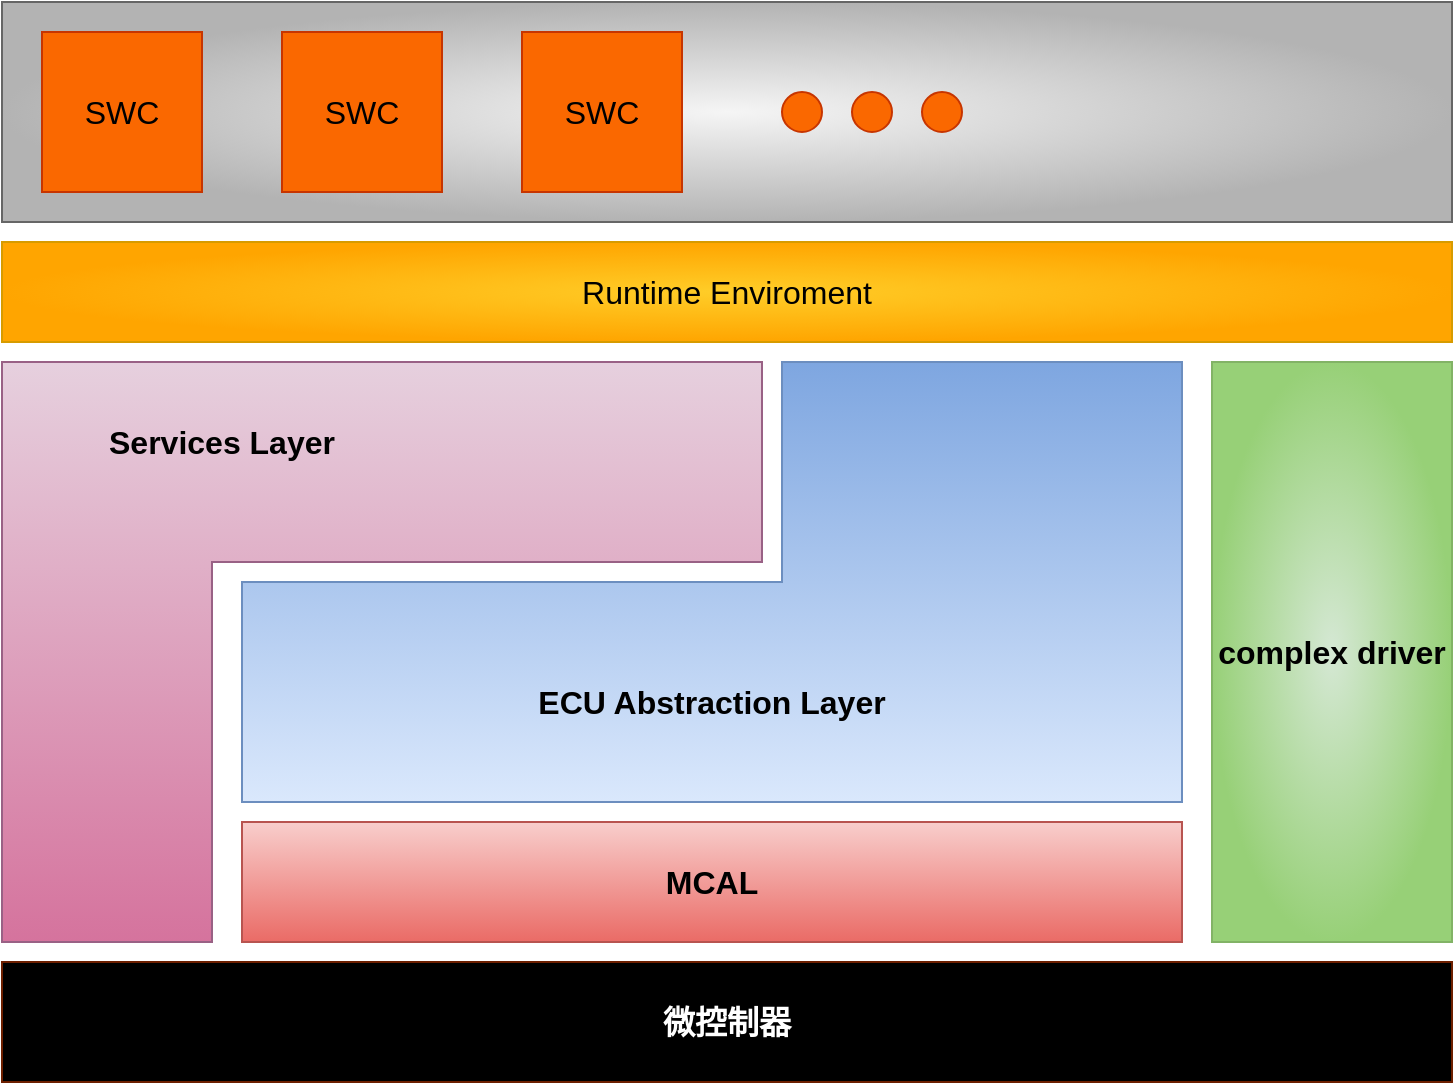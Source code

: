 <mxfile version="15.0.2" type="github">
  <diagram id="6V8Hg_uAZFeybw74vvp0" name="Page-1">
    <mxGraphModel dx="1422" dy="762" grid="1" gridSize="10" guides="1" tooltips="1" connect="1" arrows="1" fold="1" page="1" pageScale="1" pageWidth="850" pageHeight="1100" math="0" shadow="0">
      <root>
        <mxCell id="0" />
        <mxCell id="1" parent="0" />
        <mxCell id="nB5kz3mRnRbZJAbKRwsi-1" value="微控制器" style="rounded=0;whiteSpace=wrap;html=1;fontStyle=1;fontSize=16;fontColor=#ffffff;strokeColor=#6D1F00;fillColor=#000000;" vertex="1" parent="1">
          <mxGeometry x="60" y="960" width="725" height="60" as="geometry" />
        </mxCell>
        <mxCell id="nB5kz3mRnRbZJAbKRwsi-3" value="" style="shape=corner;whiteSpace=wrap;html=1;dx=105;dy=100;fillColor=#e6d0de;strokeColor=#996185;gradientColor=#d5739d;" vertex="1" parent="1">
          <mxGeometry x="60" y="660" width="380" height="290" as="geometry" />
        </mxCell>
        <mxCell id="nB5kz3mRnRbZJAbKRwsi-4" value="Services Layer" style="text;html=1;strokeColor=none;fillColor=none;align=center;verticalAlign=middle;whiteSpace=wrap;rounded=0;fontSize=16;fontStyle=1" vertex="1" parent="1">
          <mxGeometry x="90" y="680" width="160" height="40" as="geometry" />
        </mxCell>
        <mxCell id="nB5kz3mRnRbZJAbKRwsi-5" value="MCAL" style="rounded=0;whiteSpace=wrap;html=1;fontSize=16;fontStyle=1;fillColor=#f8cecc;strokeColor=#b85450;gradientColor=#ea6b66;" vertex="1" parent="1">
          <mxGeometry x="180" y="890" width="470" height="60" as="geometry" />
        </mxCell>
        <mxCell id="nB5kz3mRnRbZJAbKRwsi-6" value="complex driver" style="rounded=0;whiteSpace=wrap;html=1;fontSize=16;gradientDirection=radial;fontStyle=1;fillColor=#d5e8d4;strokeColor=#82b366;gradientColor=#97d077;" vertex="1" parent="1">
          <mxGeometry x="665" y="660" width="120" height="290" as="geometry" />
        </mxCell>
        <mxCell id="nB5kz3mRnRbZJAbKRwsi-7" value="" style="shape=corner;whiteSpace=wrap;html=1;fontSize=16;rotation=-180;dx=200;dy=110;fillColor=#dae8fc;strokeColor=#6c8ebf;gradientColor=#7ea6e0;" vertex="1" parent="1">
          <mxGeometry x="180" y="660" width="470" height="220" as="geometry" />
        </mxCell>
        <mxCell id="nB5kz3mRnRbZJAbKRwsi-9" value="ECU Abstraction Layer" style="text;html=1;strokeColor=none;fillColor=none;align=center;verticalAlign=middle;whiteSpace=wrap;rounded=0;fontSize=16;fontColor=#000000;fontStyle=1" vertex="1" parent="1">
          <mxGeometry x="325" y="800" width="180" height="60" as="geometry" />
        </mxCell>
        <mxCell id="nB5kz3mRnRbZJAbKRwsi-10" value="Runtime Enviroment" style="rounded=0;whiteSpace=wrap;html=1;fontSize=16;gradientDirection=radial;fillColor=#ffcd28;strokeColor=#d79b00;gradientColor=#ffa500;" vertex="1" parent="1">
          <mxGeometry x="60" y="600" width="725" height="50" as="geometry" />
        </mxCell>
        <mxCell id="nB5kz3mRnRbZJAbKRwsi-11" value="" style="rounded=0;whiteSpace=wrap;html=1;fontSize=16;gradientDirection=radial;gradientColor=#b3b3b3;fillColor=#f5f5f5;strokeColor=#666666;" vertex="1" parent="1">
          <mxGeometry x="60" y="480" width="725" height="110" as="geometry" />
        </mxCell>
        <mxCell id="nB5kz3mRnRbZJAbKRwsi-12" value="SWC" style="whiteSpace=wrap;html=1;aspect=fixed;fontSize=16;fillColor=#fa6800;gradientDirection=radial;strokeColor=#C73500;fontColor=#000000;" vertex="1" parent="1">
          <mxGeometry x="80" y="495" width="80" height="80" as="geometry" />
        </mxCell>
        <mxCell id="nB5kz3mRnRbZJAbKRwsi-13" value="SWC" style="whiteSpace=wrap;html=1;aspect=fixed;fontSize=16;fontColor=#000000;fillColor=#fa6800;gradientDirection=radial;strokeColor=#C73500;" vertex="1" parent="1">
          <mxGeometry x="200" y="495" width="80" height="80" as="geometry" />
        </mxCell>
        <mxCell id="nB5kz3mRnRbZJAbKRwsi-14" value="SWC" style="whiteSpace=wrap;html=1;aspect=fixed;fontSize=16;fontColor=#000000;fillColor=#fa6800;gradientDirection=radial;strokeColor=#C73500;" vertex="1" parent="1">
          <mxGeometry x="320" y="495" width="80" height="80" as="geometry" />
        </mxCell>
        <mxCell id="nB5kz3mRnRbZJAbKRwsi-15" value="" style="ellipse;whiteSpace=wrap;html=1;aspect=fixed;fontSize=16;fontColor=#000000;fillColor=#fa6800;gradientDirection=radial;strokeColor=#C73500;" vertex="1" parent="1">
          <mxGeometry x="450" y="525" width="20" height="20" as="geometry" />
        </mxCell>
        <mxCell id="nB5kz3mRnRbZJAbKRwsi-16" value="" style="ellipse;whiteSpace=wrap;html=1;aspect=fixed;fontSize=16;fontColor=#000000;fillColor=#fa6800;gradientDirection=radial;strokeColor=#C73500;" vertex="1" parent="1">
          <mxGeometry x="485" y="525" width="20" height="20" as="geometry" />
        </mxCell>
        <mxCell id="nB5kz3mRnRbZJAbKRwsi-17" value="" style="ellipse;whiteSpace=wrap;html=1;aspect=fixed;fontSize=16;fontColor=#000000;fillColor=#fa6800;gradientDirection=radial;strokeColor=#C73500;" vertex="1" parent="1">
          <mxGeometry x="520" y="525" width="20" height="20" as="geometry" />
        </mxCell>
      </root>
    </mxGraphModel>
  </diagram>
</mxfile>

